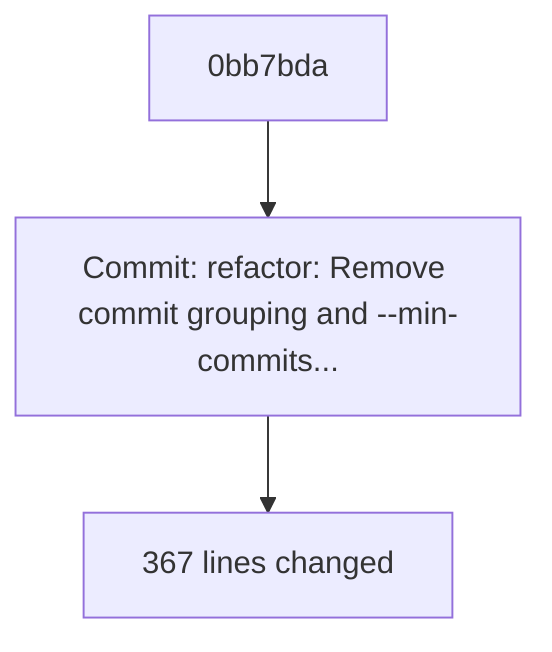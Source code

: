 graph TD
    A["0bb7bda"] --> B["Commit: refactor: Remove commit grouping and --min-commits..."]
    B --> C["367 lines changed"]
    
    %% This is a placeholder Mermaid diagram
    %% Will be replaced with AI-generated structure diagrams